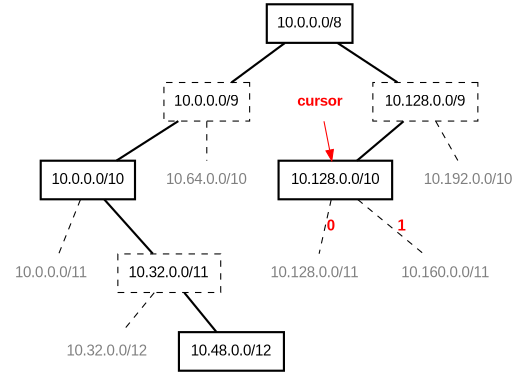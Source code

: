 strict graph {
	graph [ordering=out, margin=0, ratio=expand, size="6,2.5"];
	node [label="\N"];
	graph [bb="0,0,551,324"];
	"10.0.0.0/8" [label="10.0.0.0/8", shape=box, fontname=Arial, penwidth=2, pos="270,306", width="1.1111", height="0.5"];
	"10.0.0.0/9" [label="10.0.0.0/9", shape=box, fontname=Arial, style=dashed, pos="210,234", width="1.1111", height="0.5"];
	"10.128.0.0/9" [label="10.128.0.0/9", shape=box, fontname=Arial, style=dashed, pos="330,234", width="1.3611", height="0.5"];
	"10.0.0.0/10" [label="10.0.0.0/10", shape=box, fontname=Arial, penwidth=2, pos="99,162", width="1.2222", height="0.5"];
	"10.64.0.0/10" [label="10.64.0.0/10", shape=none, fontname=Arial, fontcolor=grey50, pos="210,162", width="1.3611", height="0.5"];
	"10.128.0.0/10" [label="10.128.0.0/10", shape=box, fontname=Arial, penwidth=2, pos="330,162", width="1.4722", height="0.5"];
	"10.192.0.0/10" [label="10.192.0.0/10", shape=none, fontname=Arial, fontcolor=grey50, pos="454,162", width="1.4722", height="0.5"];
	"10.0.0.0/11" [label="10.0.0.0/11", shape=none, fontname=Arial, fontcolor=grey50, pos="44,90", width="1.2222", height="0.5"];
	"10.32.0.0/11" [label="10.32.0.0/11", shape=box, fontname=Arial, style=dashed, pos="154,90", width="1.3333", height="0.5"];
	"10.128.0.0/11" [label="10.128.0.0/11", shape=none, fontname=Arial, fontcolor=grey50, pos="273,90", width="1.4444", height="0.5"];
	"10.160.0.0/11" [label="10.160.0.0/11", shape=none, fontname=Arial, fontcolor=grey50, style=dashed, pos="475,90", width="1.4444", height="0.5"];
	"10.32.0.0/12" [label="10.32.0.0/12", shape=none, fontname=Arial, fontcolor=grey50, pos="87,18", width="1.3611", height="0.5"];
	"10.48.0.0/12" [label="10.48.0.0/12", shape=box, fontname=Arial, penwidth=2, pos="203,18", width="1.3611", height="0.5"];
	cursor [label=cursor, shape=none, fontname="Arial Bold", fontcolor=red, pos="454,200", width="0.86111", height="0.5"];
	"10.0.0.0/8" -- "10.0.0.0/9" [penwidth=2, pos="254.86,287.83 245.83,277 234.41,263.29 225.34,252.41"];
	"10.0.0.0/8" -- "10.128.0.0/9" [penwidth=2, pos="285.14,287.83 294.17,277 305.59,263.29 314.66,252.41"];
	"10.0.0.0/9" -- "10.0.0.0/10" [penwidth=2, pos="181.99,215.83 165.16,204.92 143.83,191.08 127,180.16"];
	"10.0.0.0/9" -- "10.64.0.0/10" [style=dashed, pos="210,215.83 210,205 210,191.29 210,180.41"];
	"10.128.0.0/9" -- "10.128.0.0/10" [penwidth=2, pos="330,215.83 330,205 330,191.29 330,180.41"];
	"10.128.0.0/9" -- "10.192.0.0/10" [style=dashed, pos="361.29,215.83 380.09,204.92 403.92,191.08 422.72,180.16"];
	"10.0.0.0/10" -- "10.0.0.0/11" [style=dashed, pos="85.121,143.83 76.847,133 66.372,119.29 58.066,108.41"];
	"10.0.0.0/10" -- "10.32.0.0/11" [penwidth=2, pos="112.88,143.83 121.15,133 131.63,119.29 139.93,108.41"];
	"10.128.0.0/10" -- "10.128.0.0/11" [label="0", fontcolor=red, fontname="Arial Bold", style=dashed, pos="315.62,143.83 307.04,133 296.19,119.29 287.58,108.41"];
	"10.128.0.0/10" -- "10.160.0.0/11" [label="1", fontcolor=red, fontname="Arial Bold", style=dashed, pos="366.59,143.83 388.65,132.88 416.66,118.97 438.67,108.04"];
	"10.32.0.0/11" -- "10.32.0.0/12" [style=dashed, pos="137.09,71.831 127.01,61 114.25,47.288 104.13,36.413"];
	"10.32.0.0/11" -- "10.48.0.0/12" [penwidth=2, pos="166.36,71.831 173.74,61 183.07,47.288 190.47,36.413"];
	cursor -- "10.128.0.0/10" [dir=forward, arrowhead=normal, color=red, pendwidth=2];
}
